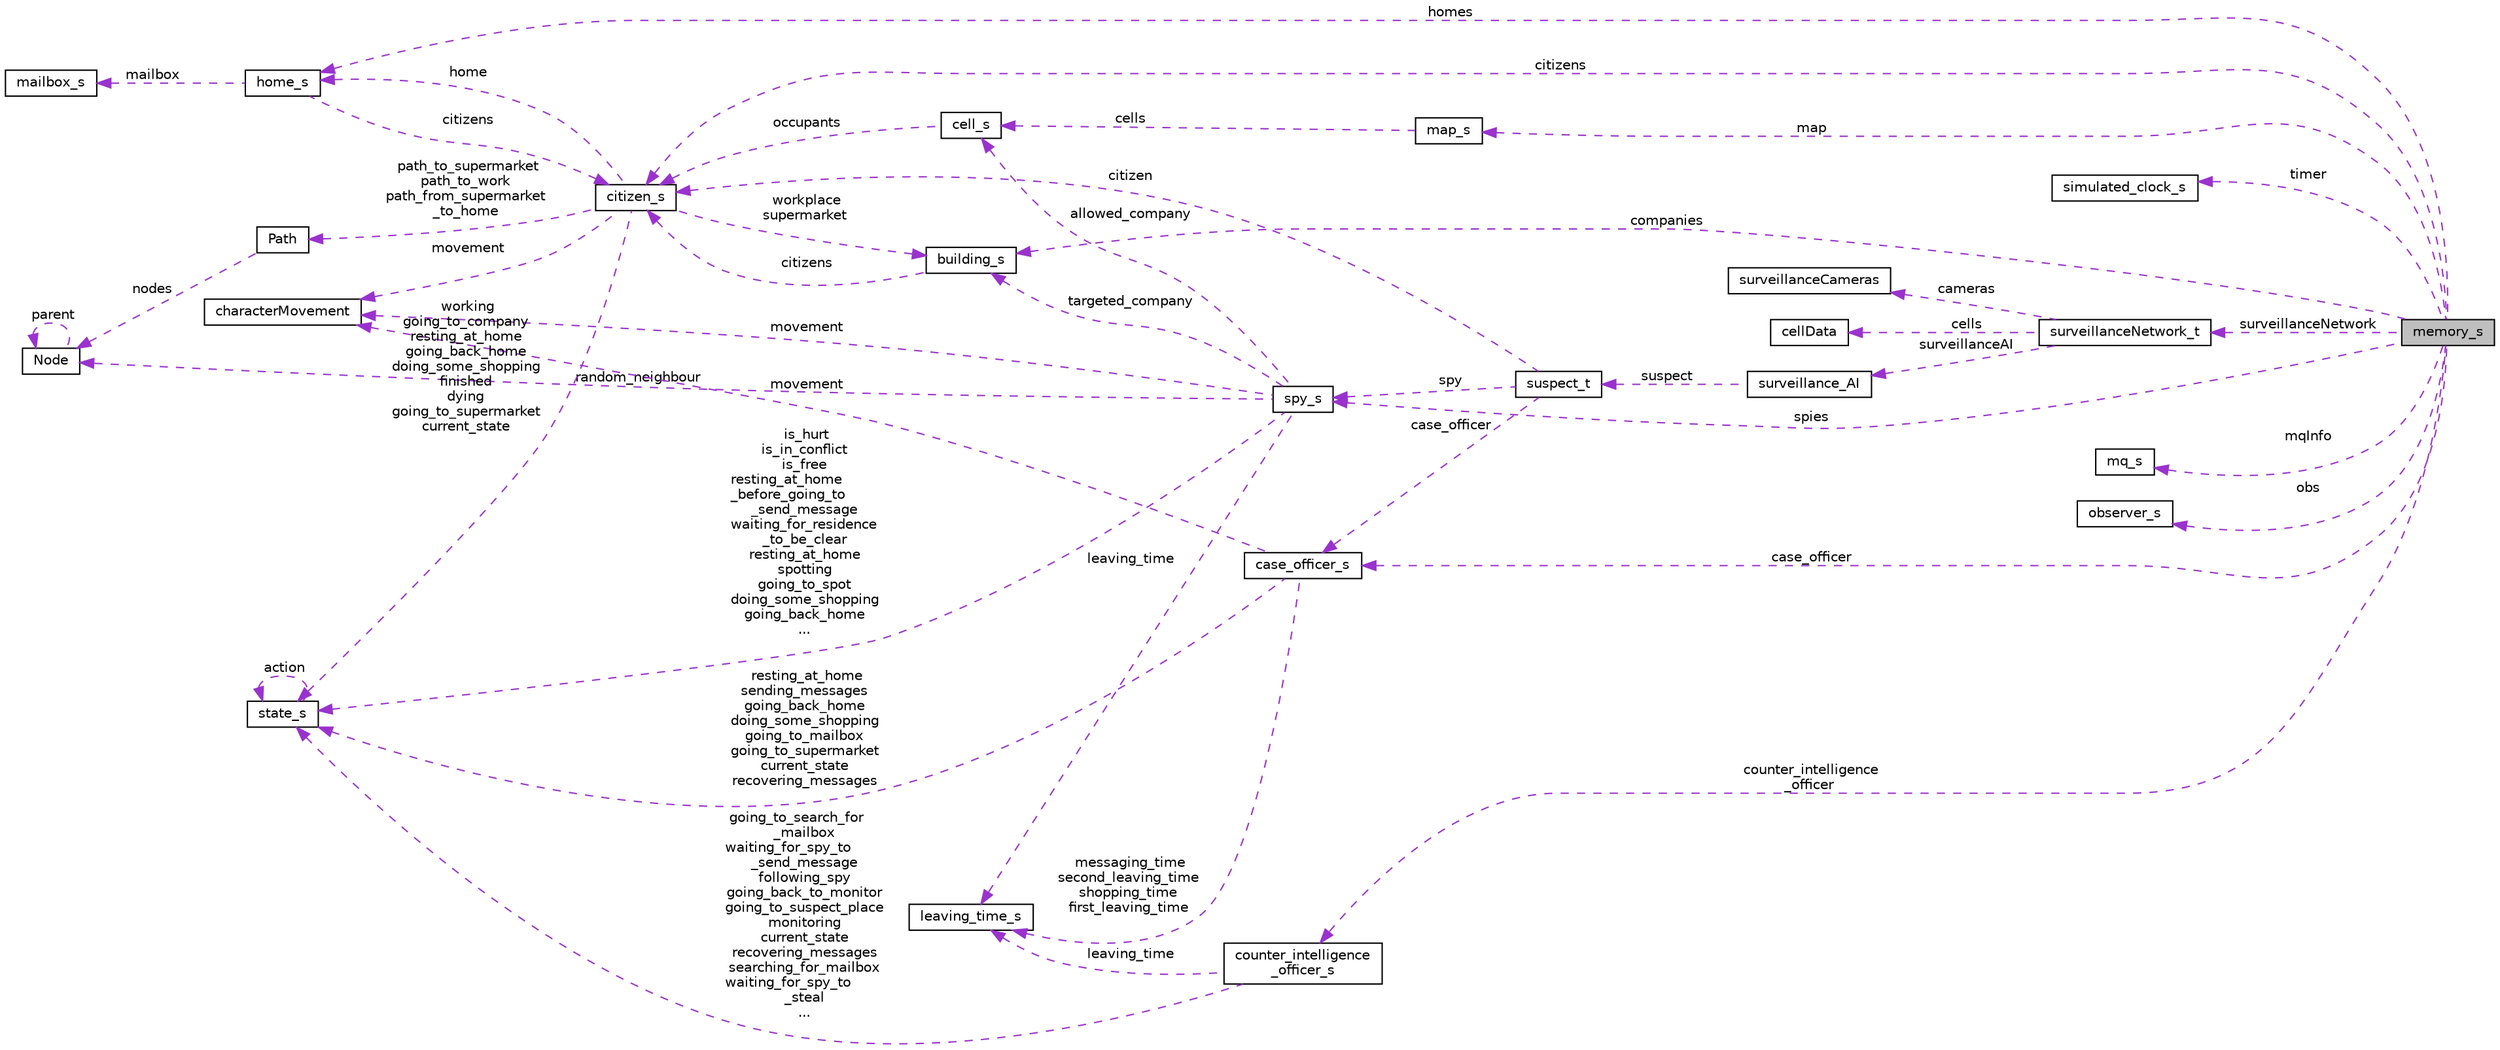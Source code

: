 digraph "memory_s"
{
 // LATEX_PDF_SIZE
  edge [fontname="Helvetica",fontsize="10",labelfontname="Helvetica",labelfontsize="10"];
  node [fontname="Helvetica",fontsize="10",shape=record];
  rankdir="LR";
  Node1 [label="memory_s",height=0.2,width=0.4,color="black", fillcolor="grey75", style="filled", fontcolor="black",tooltip="Structure representing the shared memory used by all processes in the simulation."];
  Node2 -> Node1 [dir="back",color="darkorchid3",fontsize="10",style="dashed",label=" homes" ,fontname="Helvetica"];
  Node2 [label="home_s",height=0.2,width=0.4,color="black", fillcolor="white", style="filled",URL="$d3/d3f/structhome__s.html",tooltip="A structure representing a home in the simulation."];
  Node3 -> Node2 [dir="back",color="darkorchid3",fontsize="10",style="dashed",label=" citizens" ,fontname="Helvetica"];
  Node3 [label="citizen_s",height=0.2,width=0.4,color="black", fillcolor="white", style="filled",URL="$dc/d85/structcitizen__s.html",tooltip="A structure representing a citizen in the simulation."];
  Node2 -> Node3 [dir="back",color="darkorchid3",fontsize="10",style="dashed",label=" home" ,fontname="Helvetica"];
  Node4 -> Node3 [dir="back",color="darkorchid3",fontsize="10",style="dashed",label=" workplace\nsupermarket" ,fontname="Helvetica"];
  Node4 [label="building_s",height=0.2,width=0.4,color="black", fillcolor="white", style="filled",URL="$d5/dac/structbuilding__s.html",tooltip="A structure representing a building in the simulation."];
  Node3 -> Node4 [dir="back",color="darkorchid3",fontsize="10",style="dashed",label=" citizens" ,fontname="Helvetica"];
  Node5 -> Node3 [dir="back",color="darkorchid3",fontsize="10",style="dashed",label=" path_to_supermarket\npath_to_work\npath_from_supermarket\l_to_home" ,fontname="Helvetica"];
  Node5 [label="Path",height=0.2,width=0.4,color="black", fillcolor="white", style="filled",URL="$d3/d20/structPath.html",tooltip="A structure representing a path in a grid."];
  Node6 -> Node5 [dir="back",color="darkorchid3",fontsize="10",style="dashed",label=" nodes" ,fontname="Helvetica"];
  Node6 [label="Node",height=0.2,width=0.4,color="black", fillcolor="white", style="filled",URL="$d8/d49/structNode.html",tooltip="A structure representing a node in a grid."];
  Node6 -> Node6 [dir="back",color="darkorchid3",fontsize="10",style="dashed",label=" parent" ,fontname="Helvetica"];
  Node7 -> Node3 [dir="back",color="darkorchid3",fontsize="10",style="dashed",label=" movement" ,fontname="Helvetica"];
  Node7 [label="characterMovement",height=0.2,width=0.4,color="black", fillcolor="white", style="filled",URL="$d7/d19/structcharacterMovement.html",tooltip=" "];
  Node8 -> Node3 [dir="back",color="darkorchid3",fontsize="10",style="dashed",label=" working\ngoing_to_company\nresting_at_home\ngoing_back_home\ndoing_some_shopping\nfinished\ndying\ngoing_to_supermarket\ncurrent_state" ,fontname="Helvetica"];
  Node8 [label="state_s",height=0.2,width=0.4,color="black", fillcolor="white", style="filled",URL="$d0/dd8/structstate__s.html",tooltip="Structure representing a state for a citizen."];
  Node8 -> Node8 [dir="back",color="darkorchid3",fontsize="10",style="dashed",label=" action" ,fontname="Helvetica"];
  Node9 -> Node2 [dir="back",color="darkorchid3",fontsize="10",style="dashed",label=" mailbox" ,fontname="Helvetica"];
  Node9 [label="mailbox_s",height=0.2,width=0.4,color="black", fillcolor="white", style="filled",URL="$d2/dc7/structmailbox__s.html",tooltip="A structure representing a mailbox in the simulation."];
  Node3 -> Node1 [dir="back",color="darkorchid3",fontsize="10",style="dashed",label=" citizens" ,fontname="Helvetica"];
  Node10 -> Node1 [dir="back",color="darkorchid3",fontsize="10",style="dashed",label=" timer" ,fontname="Helvetica"];
  Node10 [label="simulated_clock_s",height=0.2,width=0.4,color="black", fillcolor="white", style="filled",URL="$d2/d2c/structsimulated__clock__s.html",tooltip="Structure representing a simulated clock."];
  Node4 -> Node1 [dir="back",color="darkorchid3",fontsize="10",style="dashed",label=" companies" ,fontname="Helvetica"];
  Node11 -> Node1 [dir="back",color="darkorchid3",fontsize="10",style="dashed",label=" surveillanceNetwork" ,fontname="Helvetica"];
  Node11 [label="surveillanceNetwork_t",height=0.2,width=0.4,color="black", fillcolor="white", style="filled",URL="$d1/dad/structsurveillanceNetwork__t.html",tooltip=" "];
  Node12 -> Node11 [dir="back",color="darkorchid3",fontsize="10",style="dashed",label=" cameras" ,fontname="Helvetica"];
  Node12 [label="surveillanceCameras",height=0.2,width=0.4,color="black", fillcolor="white", style="filled",URL="$d6/d5a/structsurveillanceCameras.html",tooltip=" "];
  Node13 -> Node11 [dir="back",color="darkorchid3",fontsize="10",style="dashed",label=" cells" ,fontname="Helvetica"];
  Node13 [label="cellData",height=0.2,width=0.4,color="black", fillcolor="white", style="filled",URL="$dc/d23/structcellData.html",tooltip=" "];
  Node14 -> Node11 [dir="back",color="darkorchid3",fontsize="10",style="dashed",label=" surveillanceAI" ,fontname="Helvetica"];
  Node14 [label="surveillance_AI",height=0.2,width=0.4,color="black", fillcolor="white", style="filled",URL="$de/d86/structsurveillance__AI.html",tooltip=" "];
  Node15 -> Node14 [dir="back",color="darkorchid3",fontsize="10",style="dashed",label=" suspect" ,fontname="Helvetica"];
  Node15 [label="suspect_t",height=0.2,width=0.4,color="black", fillcolor="white", style="filled",URL="$d3/d37/unionsuspect__t.html",tooltip="Union representing a suspect that can be a citizen, spy, or case officer."];
  Node3 -> Node15 [dir="back",color="darkorchid3",fontsize="10",style="dashed",label=" citizen" ,fontname="Helvetica"];
  Node16 -> Node15 [dir="back",color="darkorchid3",fontsize="10",style="dashed",label=" spy" ,fontname="Helvetica"];
  Node16 [label="spy_s",height=0.2,width=0.4,color="black", fillcolor="white", style="filled",URL="$da/dff/structspy__s.html",tooltip="The spy information."];
  Node6 -> Node16 [dir="back",color="darkorchid3",fontsize="10",style="dashed",label=" random_neighbour" ,fontname="Helvetica"];
  Node4 -> Node16 [dir="back",color="darkorchid3",fontsize="10",style="dashed",label=" targeted_company" ,fontname="Helvetica"];
  Node17 -> Node16 [dir="back",color="darkorchid3",fontsize="10",style="dashed",label=" allowed_company" ,fontname="Helvetica"];
  Node17 [label="cell_s",height=0.2,width=0.4,color="black", fillcolor="white", style="filled",URL="$d8/db0/structcell__s.html",tooltip="A cell within the map of the city."];
  Node3 -> Node17 [dir="back",color="darkorchid3",fontsize="10",style="dashed",label=" occupants" ,fontname="Helvetica"];
  Node7 -> Node16 [dir="back",color="darkorchid3",fontsize="10",style="dashed",label=" movement" ,fontname="Helvetica"];
  Node8 -> Node16 [dir="back",color="darkorchid3",fontsize="10",style="dashed",label=" is_hurt\nis_in_conflict\nis_free\nresting_at_home\l_before_going_to\l_send_message\nwaiting_for_residence\l_to_be_clear\nresting_at_home\nspotting\ngoing_to_spot\ndoing_some_shopping\ngoing_back_home\n..." ,fontname="Helvetica"];
  Node18 -> Node16 [dir="back",color="darkorchid3",fontsize="10",style="dashed",label=" leaving_time" ,fontname="Helvetica"];
  Node18 [label="leaving_time_s",height=0.2,width=0.4,color="black", fillcolor="white", style="filled",URL="$d2/d77/structleaving__time__s.html",tooltip="Structure representing leaving time."];
  Node19 -> Node15 [dir="back",color="darkorchid3",fontsize="10",style="dashed",label=" case_officer" ,fontname="Helvetica"];
  Node19 [label="case_officer_s",height=0.2,width=0.4,color="black", fillcolor="white", style="filled",URL="$d3/d91/structcase__officer__s.html",tooltip="The case_officer information."];
  Node7 -> Node19 [dir="back",color="darkorchid3",fontsize="10",style="dashed",label=" movement" ,fontname="Helvetica"];
  Node8 -> Node19 [dir="back",color="darkorchid3",fontsize="10",style="dashed",label=" resting_at_home\nsending_messages\ngoing_back_home\ndoing_some_shopping\ngoing_to_mailbox\ngoing_to_supermarket\ncurrent_state\nrecovering_messages" ,fontname="Helvetica"];
  Node18 -> Node19 [dir="back",color="darkorchid3",fontsize="10",style="dashed",label=" messaging_time\nsecond_leaving_time\nshopping_time\nfirst_leaving_time" ,fontname="Helvetica"];
  Node20 -> Node1 [dir="back",color="darkorchid3",fontsize="10",style="dashed",label=" mqInfo" ,fontname="Helvetica"];
  Node20 [label="mq_s",height=0.2,width=0.4,color="black", fillcolor="white", style="filled",URL="$d8/de7/structmq__s.html",tooltip="Structure representing a message queue."];
  Node21 -> Node1 [dir="back",color="darkorchid3",fontsize="10",style="dashed",label=" obs" ,fontname="Helvetica"];
  Node21 [label="observer_s",height=0.2,width=0.4,color="black", fillcolor="white", style="filled",URL="$d7/d1e/structobserver__s.html",tooltip=" "];
  Node16 -> Node1 [dir="back",color="darkorchid3",fontsize="10",style="dashed",label=" spies" ,fontname="Helvetica"];
  Node22 -> Node1 [dir="back",color="darkorchid3",fontsize="10",style="dashed",label=" map" ,fontname="Helvetica"];
  Node22 [label="map_s",height=0.2,width=0.4,color="black", fillcolor="white", style="filled",URL="$d7/de4/structmap__s.html",tooltip="The city map."];
  Node17 -> Node22 [dir="back",color="darkorchid3",fontsize="10",style="dashed",label=" cells" ,fontname="Helvetica"];
  Node19 -> Node1 [dir="back",color="darkorchid3",fontsize="10",style="dashed",label=" case_officer" ,fontname="Helvetica"];
  Node23 -> Node1 [dir="back",color="darkorchid3",fontsize="10",style="dashed",label=" counter_intelligence\l_officer" ,fontname="Helvetica"];
  Node23 [label="counter_intelligence\l_officer_s",height=0.2,width=0.4,color="black", fillcolor="white", style="filled",URL="$d8/d8f/structcounter__intelligence__officer__s.html",tooltip="The counterintelligence_officer information."];
  Node8 -> Node23 [dir="back",color="darkorchid3",fontsize="10",style="dashed",label=" going_to_search_for\l_mailbox\nwaiting_for_spy_to\l_send_message\nfollowing_spy\ngoing_back_to_monitor\ngoing_to_suspect_place\nmonitoring\ncurrent_state\nrecovering_messages\nsearching_for_mailbox\nwaiting_for_spy_to\l_steal\n..." ,fontname="Helvetica"];
  Node18 -> Node23 [dir="back",color="darkorchid3",fontsize="10",style="dashed",label=" leaving_time" ,fontname="Helvetica"];
}
